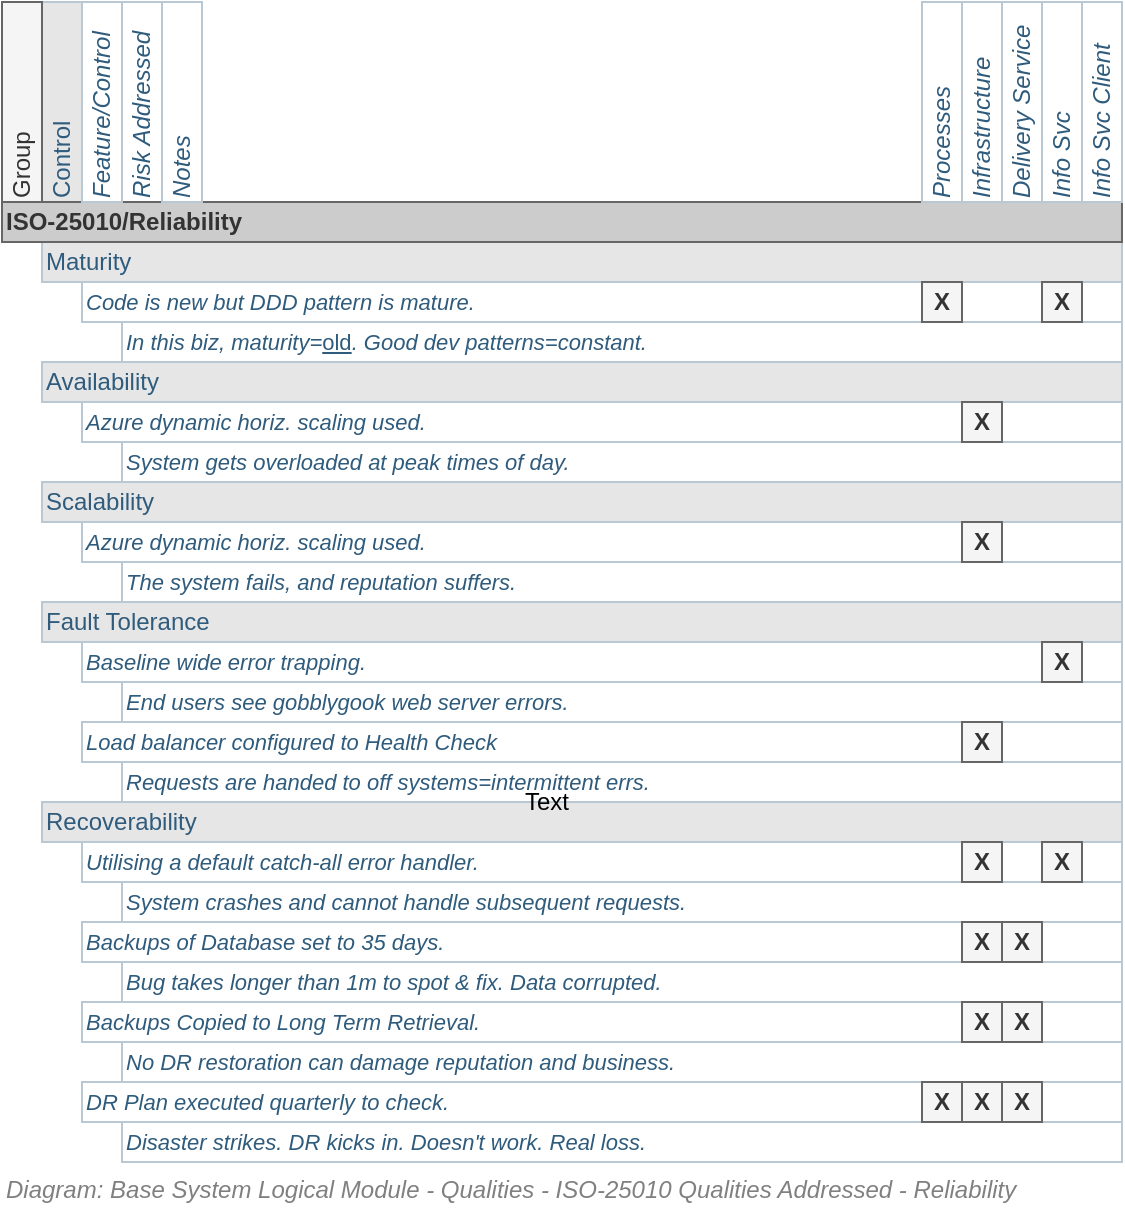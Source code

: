 <mxfile compressed="false" version="17.5.0" type="google">
  <diagram name="Qualities/Addressed/Reliability" id="1G0T4fXiUqry-KbbEUsF">
    <mxGraphModel grid="1" page="1" gridSize="10" guides="1" tooltips="1" connect="1" arrows="1" fold="1" pageScale="1" pageWidth="827" pageHeight="1169" math="0" shadow="0">
      <root>
        <mxCell id="7yYuBdGiNPjpBp-45Gdu-0" />
        <mxCell id="7yYuBdGiNPjpBp-45Gdu-21" value="Diagram" parent="7yYuBdGiNPjpBp-45Gdu-0" />
        <UserObject label="Maturity" id="7yYuBdGiNPjpBp-45Gdu-27">
          <mxCell style="strokeColor=#bac8d3;html=1;fontColor=#2f5b7c;fontSize=12;align=left;fillColor=#E6E6E6;" vertex="1" parent="7yYuBdGiNPjpBp-45Gdu-21">
            <mxGeometry x="140" y="300" width="540" height="20" as="geometry" />
          </mxCell>
        </UserObject>
        <UserObject label="Availability" id="7yYuBdGiNPjpBp-45Gdu-28">
          <mxCell style="strokeColor=#bac8d3;html=1;fontColor=#2f5b7c;fontSize=12;align=left;fillColor=#E6E6E6;" vertex="1" parent="7yYuBdGiNPjpBp-45Gdu-21">
            <mxGeometry x="140" y="360" width="540" height="20" as="geometry" />
          </mxCell>
        </UserObject>
        <UserObject label="Scalability" id="7yYuBdGiNPjpBp-45Gdu-29">
          <mxCell style="strokeColor=#bac8d3;html=1;fontColor=#2f5b7c;fontSize=12;align=left;fillColor=#E6E6E6;" vertex="1" parent="7yYuBdGiNPjpBp-45Gdu-21">
            <mxGeometry x="140" y="420" width="540" height="20" as="geometry" />
          </mxCell>
        </UserObject>
        <UserObject label="Fault Tolerance" id="7yYuBdGiNPjpBp-45Gdu-30">
          <mxCell style="strokeColor=#bac8d3;html=1;fontColor=#2f5b7c;fontSize=12;align=left;fillColor=#E6E6E6;" vertex="1" parent="7yYuBdGiNPjpBp-45Gdu-21">
            <mxGeometry x="140" y="480" width="540" height="20" as="geometry" />
          </mxCell>
        </UserObject>
        <UserObject label="Recoverability" id="7yYuBdGiNPjpBp-45Gdu-31">
          <mxCell style="strokeColor=#bac8d3;html=1;fontColor=#2f5b7c;fontSize=12;align=left;fillColor=#E6E6E6;" vertex="1" parent="7yYuBdGiNPjpBp-45Gdu-21">
            <mxGeometry x="140" y="580" width="540" height="20" as="geometry" />
          </mxCell>
        </UserObject>
        <UserObject label="Control" id="7yYuBdGiNPjpBp-45Gdu-33">
          <mxCell style="strokeColor=#bac8d3;html=1;fontColor=#2f5b7c;fontSize=12;align=left;horizontal=0;fillColor=#E6E6E6;" vertex="1" parent="7yYuBdGiNPjpBp-45Gdu-21">
            <mxGeometry x="140" y="180" width="20" height="100" as="geometry" />
          </mxCell>
        </UserObject>
        <UserObject label="Risk Addressed" id="7yYuBdGiNPjpBp-45Gdu-34">
          <mxCell style="strokeColor=#bac8d3;html=1;fontColor=#2f5b7c;fontSize=12;align=left;horizontal=0;fontStyle=2" vertex="1" parent="7yYuBdGiNPjpBp-45Gdu-21">
            <mxGeometry x="180" y="180" width="20" height="100" as="geometry" />
          </mxCell>
        </UserObject>
        <UserObject label="Utilising a default catch-all error handler." id="7yYuBdGiNPjpBp-45Gdu-37">
          <mxCell style="strokeColor=#bac8d3;html=1;fontColor=#2f5b7c;fontSize=11;align=left;fontStyle=2" vertex="1" parent="7yYuBdGiNPjpBp-45Gdu-21">
            <mxGeometry x="160" y="600" width="520" height="20" as="geometry" />
          </mxCell>
        </UserObject>
        <UserObject label="Azure dynamic horiz. scaling used." id="7yYuBdGiNPjpBp-45Gdu-38">
          <mxCell style="strokeColor=#bac8d3;html=1;fontColor=#2f5b7c;fontSize=11;align=left;fontStyle=2" vertex="1" parent="7yYuBdGiNPjpBp-45Gdu-21">
            <mxGeometry x="160" y="440" width="520" height="20" as="geometry" />
          </mxCell>
        </UserObject>
        <UserObject label="Azure dynamic horiz. scaling used." id="7yYuBdGiNPjpBp-45Gdu-39">
          <mxCell style="strokeColor=#bac8d3;html=1;fontColor=#2f5b7c;fontSize=11;align=left;fontStyle=2" vertex="1" parent="7yYuBdGiNPjpBp-45Gdu-21">
            <mxGeometry x="160" y="380" width="520" height="20" as="geometry" />
          </mxCell>
        </UserObject>
        <UserObject label="Code is new but DDD pattern is mature." id="7yYuBdGiNPjpBp-45Gdu-40">
          <mxCell style="strokeColor=#bac8d3;html=1;fontColor=#2f5b7c;fontSize=11;align=left;fontStyle=2" vertex="1" parent="7yYuBdGiNPjpBp-45Gdu-21">
            <mxGeometry x="160" y="320" width="520" height="20" as="geometry" />
          </mxCell>
        </UserObject>
        <UserObject label="ISO-25010/Reliability" id="7yYuBdGiNPjpBp-45Gdu-53">
          <mxCell style="strokeColor=#666666;html=1;fontColor=#333333;fontSize=12;align=left;fontStyle=1;fillColor=#CCCCCC;" vertex="1" parent="7yYuBdGiNPjpBp-45Gdu-21">
            <mxGeometry x="120" y="280" width="560" height="20" as="geometry" />
          </mxCell>
        </UserObject>
        <UserObject label="Group" id="7yYuBdGiNPjpBp-45Gdu-55">
          <mxCell style="strokeColor=#666666;html=1;fontColor=#333333;fontSize=12;align=left;horizontal=0;fillColor=#f5f5f5;" vertex="1" parent="7yYuBdGiNPjpBp-45Gdu-21">
            <mxGeometry x="120" y="180" width="20" height="100" as="geometry" />
          </mxCell>
        </UserObject>
        <UserObject label="Baseline wide error trapping." id="7yYuBdGiNPjpBp-45Gdu-62">
          <mxCell style="strokeColor=#bac8d3;html=1;fontColor=#2f5b7c;fontSize=11;align=left;fontStyle=2" vertex="1" parent="7yYuBdGiNPjpBp-45Gdu-21">
            <mxGeometry x="160" y="500" width="520" height="20" as="geometry" />
          </mxCell>
        </UserObject>
        <UserObject label="Load balancer configured to Health Check" id="7yYuBdGiNPjpBp-45Gdu-63">
          <mxCell style="strokeColor=#bac8d3;html=1;fontColor=#2f5b7c;fontSize=11;align=left;fontStyle=2" vertex="1" parent="7yYuBdGiNPjpBp-45Gdu-21">
            <mxGeometry x="160" y="540" width="520" height="20" as="geometry" />
          </mxCell>
        </UserObject>
        <UserObject label="DR Plan executed quarterly to check." id="7yYuBdGiNPjpBp-45Gdu-64">
          <mxCell style="strokeColor=#bac8d3;html=1;fontColor=#2f5b7c;fontSize=11;align=left;fontStyle=2" vertex="1" parent="7yYuBdGiNPjpBp-45Gdu-21">
            <mxGeometry x="160" y="720" width="520" height="20" as="geometry" />
          </mxCell>
        </UserObject>
        <UserObject label="In this biz, maturity=&lt;u style=&quot;font-style: normal&quot;&gt;old&lt;/u&gt;. Good dev patterns=constant." id="7yYuBdGiNPjpBp-45Gdu-74">
          <mxCell style="strokeColor=#bac8d3;html=1;fontColor=#2f5b7c;fontSize=11;align=left;fontStyle=2" vertex="1" parent="7yYuBdGiNPjpBp-45Gdu-21">
            <mxGeometry x="180" y="340" width="500" height="20" as="geometry" />
          </mxCell>
        </UserObject>
        <UserObject label="System gets overloaded at peak times of day." id="7yYuBdGiNPjpBp-45Gdu-75">
          <mxCell style="strokeColor=#bac8d3;html=1;fontColor=#2f5b7c;fontSize=11;align=left;fontStyle=2" vertex="1" parent="7yYuBdGiNPjpBp-45Gdu-21">
            <mxGeometry x="180" y="400" width="500" height="20" as="geometry" />
          </mxCell>
        </UserObject>
        <UserObject label="The system fails, and reputation suffers." id="7yYuBdGiNPjpBp-45Gdu-76">
          <mxCell style="strokeColor=#bac8d3;html=1;fontColor=#2f5b7c;fontSize=11;align=left;fontStyle=2" vertex="1" parent="7yYuBdGiNPjpBp-45Gdu-21">
            <mxGeometry x="180" y="460" width="500" height="20" as="geometry" />
          </mxCell>
        </UserObject>
        <UserObject label="End users see gobblygook web server errors." id="7yYuBdGiNPjpBp-45Gdu-77">
          <mxCell style="strokeColor=#bac8d3;html=1;fontColor=#2f5b7c;fontSize=11;align=left;fontStyle=2" vertex="1" parent="7yYuBdGiNPjpBp-45Gdu-21">
            <mxGeometry x="180" y="520" width="500" height="20" as="geometry" />
          </mxCell>
        </UserObject>
        <UserObject label="Requests are handed to off systems=intermittent errs." id="7yYuBdGiNPjpBp-45Gdu-78">
          <mxCell style="strokeColor=#bac8d3;html=1;fontColor=#2f5b7c;fontSize=11;align=left;fontStyle=2" vertex="1" parent="7yYuBdGiNPjpBp-45Gdu-21">
            <mxGeometry x="180" y="560" width="500" height="20" as="geometry" />
          </mxCell>
        </UserObject>
        <UserObject label="System crashes and cannot handle subsequent requests." id="7yYuBdGiNPjpBp-45Gdu-79">
          <mxCell style="strokeColor=#bac8d3;html=1;fontColor=#2f5b7c;fontSize=11;align=left;fontStyle=2" vertex="1" parent="7yYuBdGiNPjpBp-45Gdu-21">
            <mxGeometry x="180" y="620" width="500" height="20" as="geometry" />
          </mxCell>
        </UserObject>
        <UserObject label="Disaster strikes. DR kicks in. Doesn&#39;t work. Real loss." id="7yYuBdGiNPjpBp-45Gdu-80">
          <mxCell style="strokeColor=#bac8d3;html=1;fontColor=#2f5b7c;fontSize=11;align=left;fontStyle=2" vertex="1" parent="7yYuBdGiNPjpBp-45Gdu-21">
            <mxGeometry x="180" y="740" width="500" height="20" as="geometry" />
          </mxCell>
        </UserObject>
        <UserObject label="Backups of Database set to 35 days." id="JvcYtIK7XlUA3i1HEUWt-0">
          <mxCell style="strokeColor=#bac8d3;html=1;fontColor=#2f5b7c;fontSize=11;align=left;fontStyle=2" vertex="1" parent="7yYuBdGiNPjpBp-45Gdu-21">
            <mxGeometry x="160" y="640" width="520" height="20" as="geometry" />
          </mxCell>
        </UserObject>
        <UserObject label="Backups Copied to Long Term Retrieval." id="JvcYtIK7XlUA3i1HEUWt-1">
          <mxCell style="strokeColor=#bac8d3;html=1;fontColor=#2f5b7c;fontSize=11;align=left;fontStyle=2" vertex="1" parent="7yYuBdGiNPjpBp-45Gdu-21">
            <mxGeometry x="160" y="680" width="520" height="20" as="geometry" />
          </mxCell>
        </UserObject>
        <UserObject label="Bug takes longer than 1m to spot &amp;amp; fix. Data corrupted." id="JvcYtIK7XlUA3i1HEUWt-2">
          <mxCell style="strokeColor=#bac8d3;html=1;fontColor=#2f5b7c;fontSize=11;align=left;fontStyle=2" vertex="1" parent="7yYuBdGiNPjpBp-45Gdu-21">
            <mxGeometry x="180" y="660" width="500" height="20" as="geometry" />
          </mxCell>
        </UserObject>
        <UserObject label="No DR restoration can damage reputation and business." id="JvcYtIK7XlUA3i1HEUWt-3">
          <mxCell style="strokeColor=#bac8d3;html=1;fontColor=#2f5b7c;fontSize=11;align=left;fontStyle=2" vertex="1" parent="7yYuBdGiNPjpBp-45Gdu-21">
            <mxGeometry x="180" y="700" width="500" height="20" as="geometry" />
          </mxCell>
        </UserObject>
        <UserObject label="Infrastructure" id="8onp3w-1rk00jEaGF2zk-0">
          <mxCell style="strokeColor=#bac8d3;html=1;fontColor=#2f5b7c;fontSize=12;align=left;horizontal=0;fontStyle=2" vertex="1" parent="7yYuBdGiNPjpBp-45Gdu-21">
            <mxGeometry x="600" y="180" width="20" height="100" as="geometry" />
          </mxCell>
        </UserObject>
        <UserObject label="Info Svc" id="8onp3w-1rk00jEaGF2zk-1">
          <mxCell style="strokeColor=#bac8d3;html=1;fontColor=#2f5b7c;fontSize=12;align=left;horizontal=0;fontStyle=2" vertex="1" parent="7yYuBdGiNPjpBp-45Gdu-21">
            <mxGeometry x="640" y="180" width="20" height="100" as="geometry" />
          </mxCell>
        </UserObject>
        <UserObject label="Info Svc Client" id="8onp3w-1rk00jEaGF2zk-2">
          <mxCell style="strokeColor=#bac8d3;html=1;fontColor=#2f5b7c;fontSize=12;align=left;horizontal=0;fontStyle=2" vertex="1" parent="7yYuBdGiNPjpBp-45Gdu-21">
            <mxGeometry x="660" y="180" width="20" height="100" as="geometry" />
          </mxCell>
        </UserObject>
        <UserObject label="Delivery Service" id="8onp3w-1rk00jEaGF2zk-3">
          <mxCell style="strokeColor=#bac8d3;html=1;fontColor=#2f5b7c;fontSize=12;align=left;horizontal=0;fontStyle=2" vertex="1" parent="7yYuBdGiNPjpBp-45Gdu-21">
            <mxGeometry x="620" y="180" width="20" height="100" as="geometry" />
          </mxCell>
        </UserObject>
        <UserObject label="Processes" id="8onp3w-1rk00jEaGF2zk-4">
          <mxCell style="strokeColor=#bac8d3;html=1;fontColor=#2f5b7c;fontSize=12;align=left;horizontal=0;fontStyle=2" vertex="1" parent="7yYuBdGiNPjpBp-45Gdu-21">
            <mxGeometry x="580" y="180" width="20" height="100" as="geometry" />
          </mxCell>
        </UserObject>
        <mxCell id="8onp3w-1rk00jEaGF2zk-5" value="&lt;b&gt;X&lt;/b&gt;" style="text;html=1;strokeColor=#666666;fillColor=#f5f5f5;align=center;verticalAlign=middle;whiteSpace=wrap;rounded=0;fontSize=12;fontColor=#333333;" vertex="1" parent="7yYuBdGiNPjpBp-45Gdu-21">
          <mxGeometry x="640" y="320" width="20" height="20" as="geometry" />
        </mxCell>
        <mxCell id="8onp3w-1rk00jEaGF2zk-6" value="&lt;b&gt;X&lt;/b&gt;" style="text;html=1;strokeColor=#666666;fillColor=#f5f5f5;align=center;verticalAlign=middle;whiteSpace=wrap;rounded=0;fontSize=12;fontColor=#333333;" vertex="1" parent="7yYuBdGiNPjpBp-45Gdu-21">
          <mxGeometry x="580" y="320" width="20" height="20" as="geometry" />
        </mxCell>
        <mxCell id="8onp3w-1rk00jEaGF2zk-7" value="&lt;b&gt;X&lt;/b&gt;" style="text;html=1;strokeColor=#666666;fillColor=#f5f5f5;align=center;verticalAlign=middle;whiteSpace=wrap;rounded=0;fontSize=12;fontColor=#333333;" vertex="1" parent="7yYuBdGiNPjpBp-45Gdu-21">
          <mxGeometry x="600" y="380" width="20" height="20" as="geometry" />
        </mxCell>
        <mxCell id="8onp3w-1rk00jEaGF2zk-8" value="&lt;b&gt;X&lt;/b&gt;" style="text;html=1;strokeColor=#666666;fillColor=#f5f5f5;align=center;verticalAlign=middle;whiteSpace=wrap;rounded=0;fontSize=12;fontColor=#333333;" vertex="1" parent="7yYuBdGiNPjpBp-45Gdu-21">
          <mxGeometry x="600" y="440" width="20" height="20" as="geometry" />
        </mxCell>
        <mxCell id="8onp3w-1rk00jEaGF2zk-9" value="&lt;b&gt;X&lt;/b&gt;" style="text;html=1;strokeColor=#666666;fillColor=#f5f5f5;align=center;verticalAlign=middle;whiteSpace=wrap;rounded=0;fontSize=12;fontColor=#333333;" vertex="1" parent="7yYuBdGiNPjpBp-45Gdu-21">
          <mxGeometry x="640" y="500" width="20" height="20" as="geometry" />
        </mxCell>
        <mxCell id="8onp3w-1rk00jEaGF2zk-10" value="&lt;b&gt;X&lt;/b&gt;" style="text;html=1;strokeColor=#666666;fillColor=#f5f5f5;align=center;verticalAlign=middle;whiteSpace=wrap;rounded=0;fontSize=12;fontColor=#333333;" vertex="1" parent="7yYuBdGiNPjpBp-45Gdu-21">
          <mxGeometry x="600" y="540" width="20" height="20" as="geometry" />
        </mxCell>
        <mxCell id="8onp3w-1rk00jEaGF2zk-11" value="&lt;b&gt;X&lt;/b&gt;" style="text;html=1;strokeColor=#666666;fillColor=#f5f5f5;align=center;verticalAlign=middle;whiteSpace=wrap;rounded=0;fontSize=12;fontColor=#333333;" vertex="1" parent="7yYuBdGiNPjpBp-45Gdu-21">
          <mxGeometry x="600" y="600" width="20" height="20" as="geometry" />
        </mxCell>
        <mxCell id="8onp3w-1rk00jEaGF2zk-12" value="&lt;b&gt;X&lt;/b&gt;" style="text;html=1;strokeColor=#666666;fillColor=#f5f5f5;align=center;verticalAlign=middle;whiteSpace=wrap;rounded=0;fontSize=12;fontColor=#333333;" vertex="1" parent="7yYuBdGiNPjpBp-45Gdu-21">
          <mxGeometry x="640" y="600" width="20" height="20" as="geometry" />
        </mxCell>
        <mxCell id="8onp3w-1rk00jEaGF2zk-13" value="&lt;b&gt;X&lt;/b&gt;" style="text;html=1;strokeColor=#666666;fillColor=#f5f5f5;align=center;verticalAlign=middle;whiteSpace=wrap;rounded=0;fontSize=12;fontColor=#333333;" vertex="1" parent="7yYuBdGiNPjpBp-45Gdu-21">
          <mxGeometry x="600" y="640" width="20" height="20" as="geometry" />
        </mxCell>
        <mxCell id="8onp3w-1rk00jEaGF2zk-14" value="&lt;b&gt;X&lt;/b&gt;" style="text;html=1;strokeColor=#666666;fillColor=#f5f5f5;align=center;verticalAlign=middle;whiteSpace=wrap;rounded=0;fontSize=12;fontColor=#333333;" vertex="1" parent="7yYuBdGiNPjpBp-45Gdu-21">
          <mxGeometry x="600" y="680" width="20" height="20" as="geometry" />
        </mxCell>
        <mxCell id="8onp3w-1rk00jEaGF2zk-15" value="&lt;b&gt;X&lt;/b&gt;" style="text;html=1;strokeColor=#666666;fillColor=#f5f5f5;align=center;verticalAlign=middle;whiteSpace=wrap;rounded=0;fontSize=12;fontColor=#333333;" vertex="1" parent="7yYuBdGiNPjpBp-45Gdu-21">
          <mxGeometry x="620" y="680" width="20" height="20" as="geometry" />
        </mxCell>
        <mxCell id="8onp3w-1rk00jEaGF2zk-16" value="&lt;b&gt;X&lt;/b&gt;" style="text;html=1;strokeColor=#666666;fillColor=#f5f5f5;align=center;verticalAlign=middle;whiteSpace=wrap;rounded=0;fontSize=12;fontColor=#333333;" vertex="1" parent="7yYuBdGiNPjpBp-45Gdu-21">
          <mxGeometry x="620" y="640" width="20" height="20" as="geometry" />
        </mxCell>
        <mxCell id="8onp3w-1rk00jEaGF2zk-17" value="&lt;b&gt;X&lt;/b&gt;" style="text;html=1;strokeColor=#666666;fillColor=#f5f5f5;align=center;verticalAlign=middle;whiteSpace=wrap;rounded=0;fontSize=12;fontColor=#333333;" vertex="1" parent="7yYuBdGiNPjpBp-45Gdu-21">
          <mxGeometry x="580" y="720" width="20" height="20" as="geometry" />
        </mxCell>
        <mxCell id="8onp3w-1rk00jEaGF2zk-18" value="&lt;b&gt;X&lt;/b&gt;" style="text;html=1;strokeColor=#666666;fillColor=#f5f5f5;align=center;verticalAlign=middle;whiteSpace=wrap;rounded=0;fontSize=12;fontColor=#333333;" vertex="1" parent="7yYuBdGiNPjpBp-45Gdu-21">
          <mxGeometry x="600" y="720" width="20" height="20" as="geometry" />
        </mxCell>
        <mxCell id="8onp3w-1rk00jEaGF2zk-19" value="&lt;b&gt;X&lt;/b&gt;" style="text;html=1;strokeColor=#666666;fillColor=#f5f5f5;align=center;verticalAlign=middle;whiteSpace=wrap;rounded=0;fontSize=12;fontColor=#333333;" vertex="1" parent="7yYuBdGiNPjpBp-45Gdu-21">
          <mxGeometry x="620" y="720" width="20" height="20" as="geometry" />
        </mxCell>
        <mxCell id="weiif7SemVRa6fSROJU4-0" value="Title/Diagram" parent="7yYuBdGiNPjpBp-45Gdu-0" />
        <mxCell id="weiif7SemVRa6fSROJU4-1" value="&lt;font style=&quot;font-size: 12px ; font-weight: normal&quot;&gt;&lt;i&gt;Diagram: Base System Logical Module - Qualities -&amp;nbsp;ISO-25010 Qualities Addressed - Reliability&lt;/i&gt;&lt;/font&gt;" style="text;strokeColor=none;fillColor=none;html=1;fontSize=24;fontStyle=1;verticalAlign=middle;align=left;shadow=0;glass=0;comic=0;opacity=30;fontColor=#808080;" vertex="1" parent="weiif7SemVRa6fSROJU4-0">
          <mxGeometry x="120" y="750" width="520" height="40" as="geometry" />
        </mxCell>
        <UserObject label="Notes" id="rTXSZRFItidOcvJBDXKf-0">
          <mxCell style="strokeColor=#bac8d3;html=1;fontColor=#2f5b7c;fontSize=12;align=left;horizontal=0;fontStyle=2" vertex="1" parent="weiif7SemVRa6fSROJU4-0">
            <mxGeometry x="200" y="180" width="20" height="100" as="geometry" />
          </mxCell>
        </UserObject>
        <UserObject label="Feature/Control" id="FTDPwAor0eUzIct3h98J-0">
          <mxCell style="strokeColor=#bac8d3;html=1;fontColor=#2f5b7c;fontSize=12;align=left;horizontal=0;fontStyle=2" vertex="1" parent="weiif7SemVRa6fSROJU4-0">
            <mxGeometry x="160" y="180" width="20" height="100" as="geometry" />
          </mxCell>
        </UserObject>
        <mxCell id="7yYuBdGiNPjpBp-45Gdu-17" value="Title/Page" visible="0" parent="7yYuBdGiNPjpBp-45Gdu-0" />
        <mxCell id="7yYuBdGiNPjpBp-45Gdu-18" value="" style="group;fontSize=10;" vertex="1" connectable="0" parent="7yYuBdGiNPjpBp-45Gdu-17">
          <mxGeometry x="120" y="120" width="560" height="45" as="geometry" />
        </mxCell>
        <mxCell id="7yYuBdGiNPjpBp-45Gdu-19" value="&lt;font style=&quot;font-size: 12px&quot;&gt;Base Logical Module - Qualities -&amp;nbsp;ISO-25010 Qualities Addressed - Reliability&lt;/font&gt;" style="text;strokeColor=none;fillColor=none;html=1;fontSize=24;fontStyle=1;verticalAlign=middle;align=left;shadow=0;glass=0;comic=0;opacity=30;fontColor=#808080;" vertex="1" parent="7yYuBdGiNPjpBp-45Gdu-18">
          <mxGeometry width="560" height="40" as="geometry" />
        </mxCell>
        <mxCell id="7yYuBdGiNPjpBp-45Gdu-20" value="" style="line;strokeWidth=2;html=1;shadow=0;glass=0;comic=0;fillColor=none;fontSize=10;fontColor=#CCCCCC;labelBackgroundColor=none;strokeColor=#CCCCCC;" vertex="1" parent="7yYuBdGiNPjpBp-45Gdu-18">
          <mxGeometry y="35" width="560" height="10" as="geometry" />
        </mxCell>
        <mxCell id="7yYuBdGiNPjpBp-45Gdu-1" value="About" parent="7yYuBdGiNPjpBp-45Gdu-0" />
        <mxCell id="I8C7GTXTVLJJKJ3ZEXBJ-0" value="Text" style="text;html=1;align=center;verticalAlign=middle;resizable=0;points=[];autosize=1;fontSize=12;fontFamily=Helvetica;" vertex="1" parent="7yYuBdGiNPjpBp-45Gdu-1">
          <mxGeometry x="372" y="570" width="40" height="20" as="geometry" />
        </mxCell>
      </root>
    </mxGraphModel>
  </diagram>
</mxfile>
